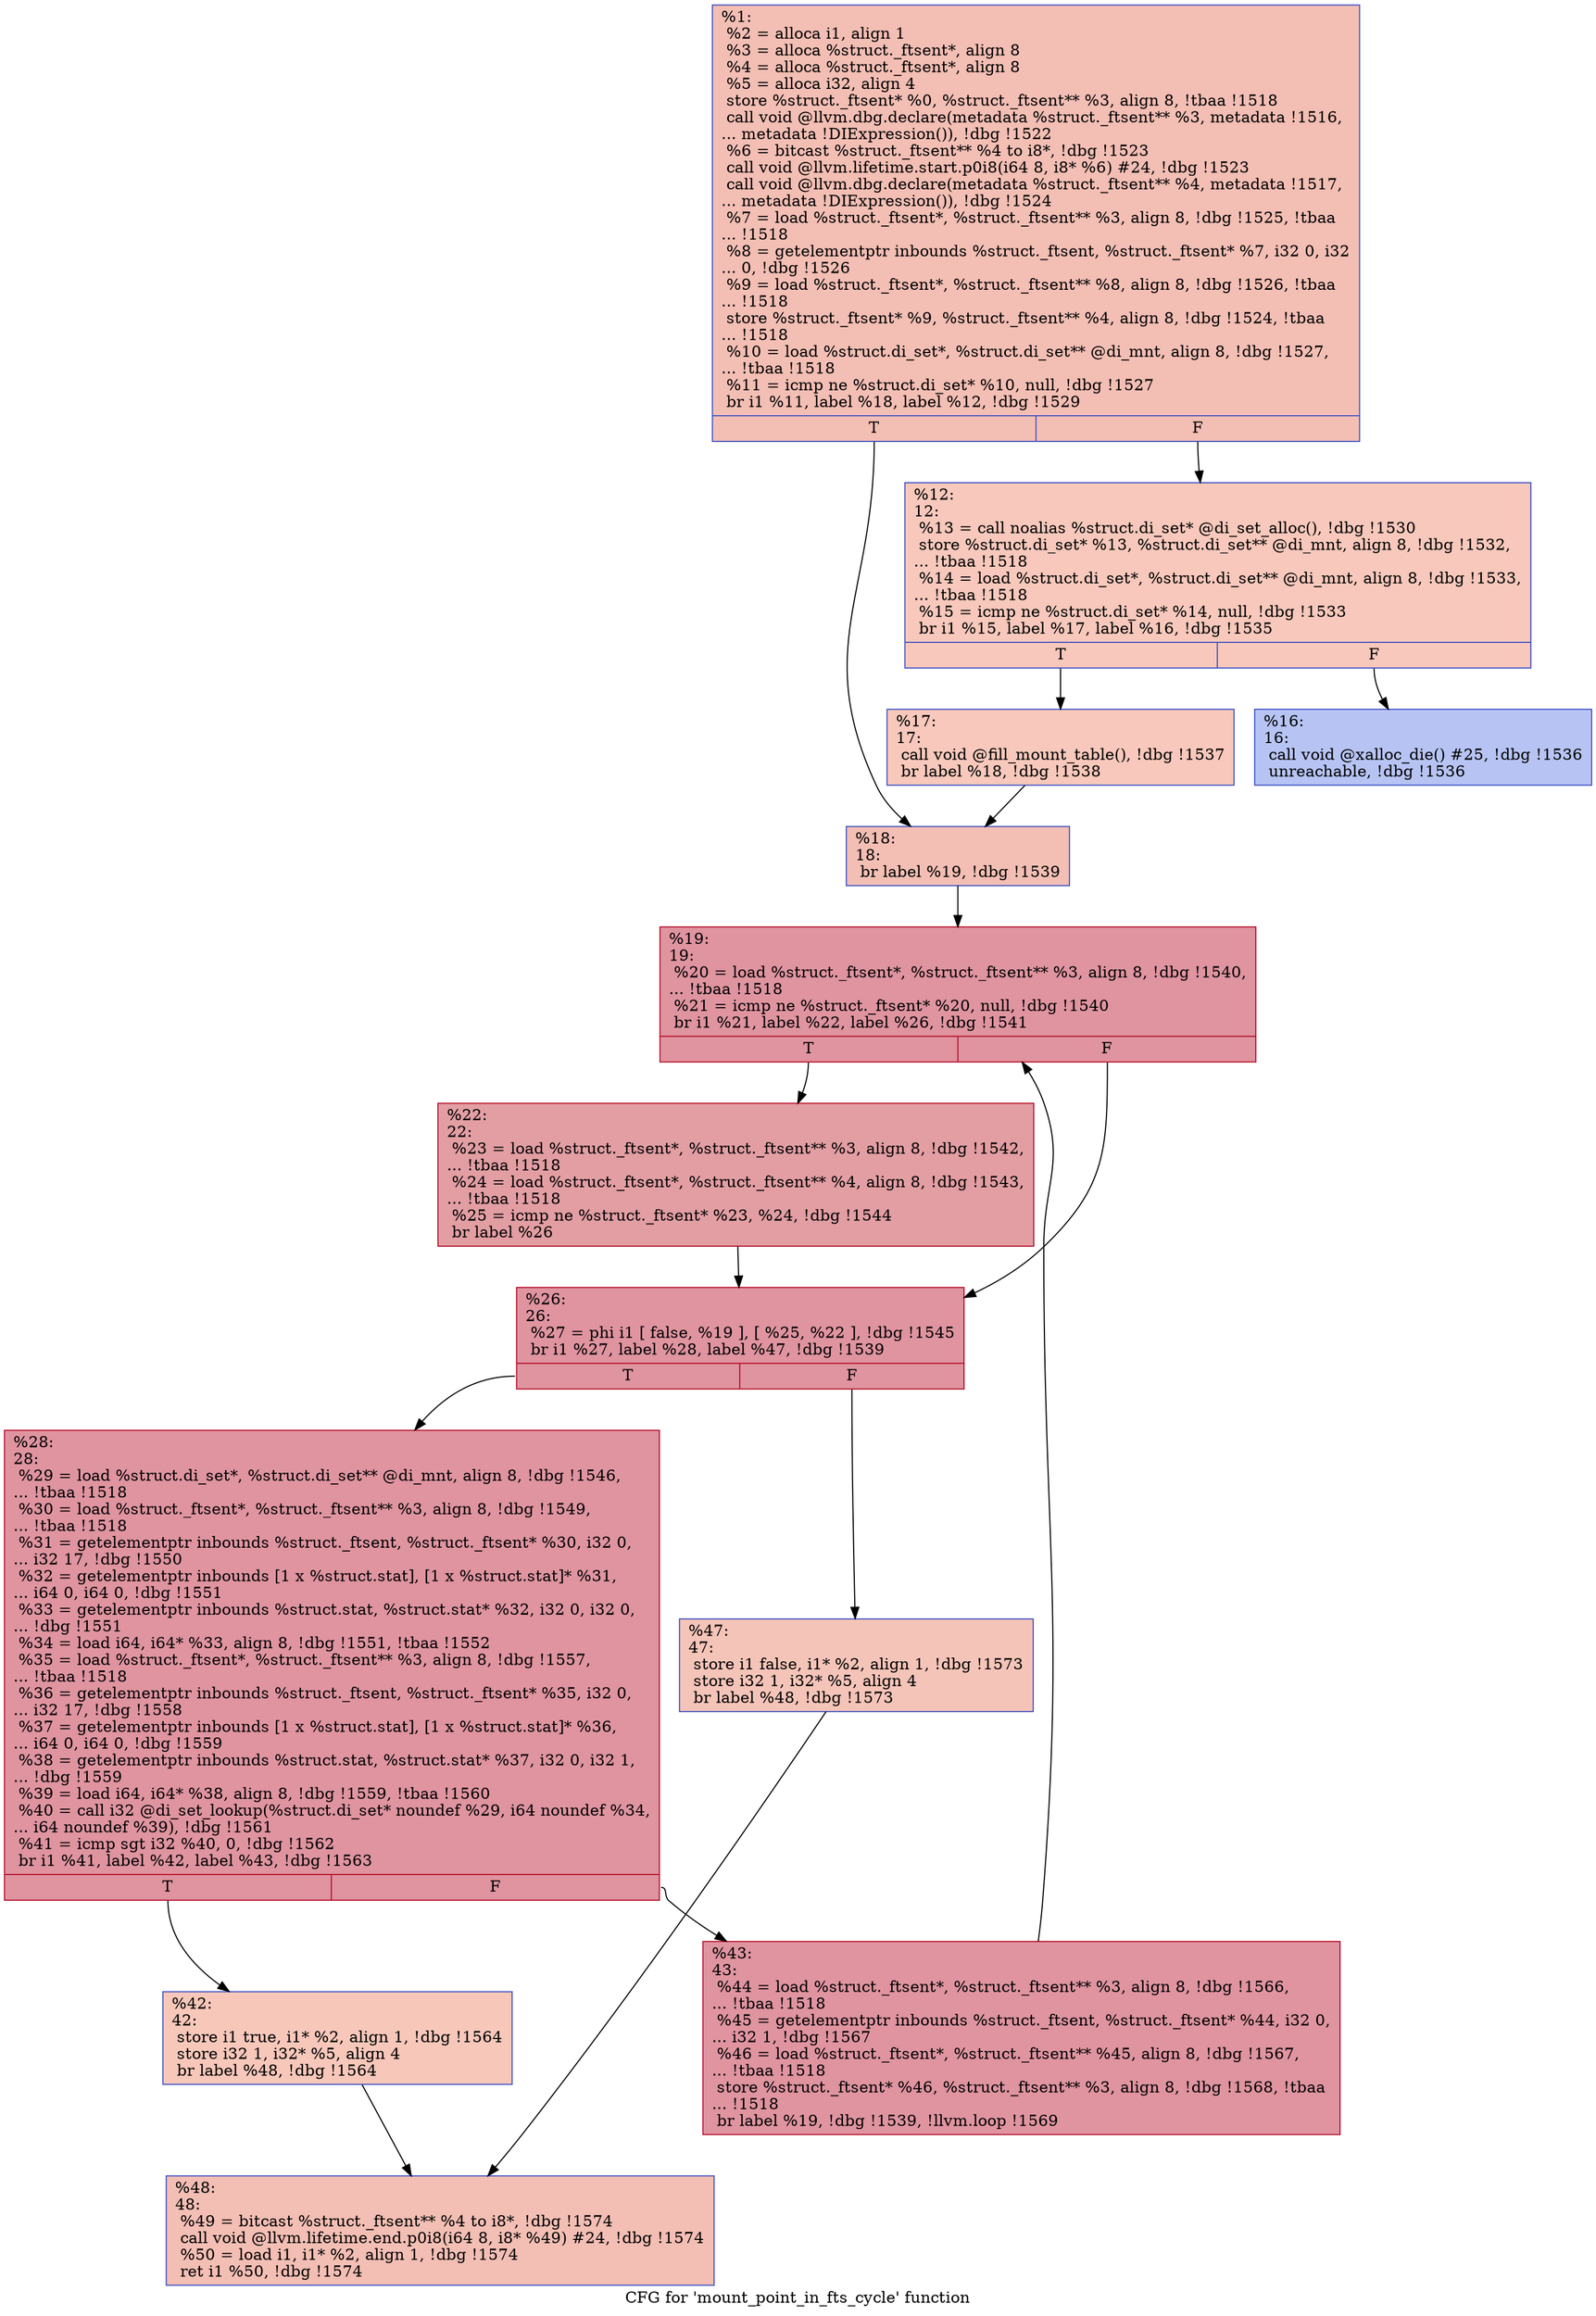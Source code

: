 digraph "CFG for 'mount_point_in_fts_cycle' function" {
	label="CFG for 'mount_point_in_fts_cycle' function";

	Node0x23960c0 [shape=record,color="#3d50c3ff", style=filled, fillcolor="#e36c5570",label="{%1:\l  %2 = alloca i1, align 1\l  %3 = alloca %struct._ftsent*, align 8\l  %4 = alloca %struct._ftsent*, align 8\l  %5 = alloca i32, align 4\l  store %struct._ftsent* %0, %struct._ftsent** %3, align 8, !tbaa !1518\l  call void @llvm.dbg.declare(metadata %struct._ftsent** %3, metadata !1516,\l... metadata !DIExpression()), !dbg !1522\l  %6 = bitcast %struct._ftsent** %4 to i8*, !dbg !1523\l  call void @llvm.lifetime.start.p0i8(i64 8, i8* %6) #24, !dbg !1523\l  call void @llvm.dbg.declare(metadata %struct._ftsent** %4, metadata !1517,\l... metadata !DIExpression()), !dbg !1524\l  %7 = load %struct._ftsent*, %struct._ftsent** %3, align 8, !dbg !1525, !tbaa\l... !1518\l  %8 = getelementptr inbounds %struct._ftsent, %struct._ftsent* %7, i32 0, i32\l... 0, !dbg !1526\l  %9 = load %struct._ftsent*, %struct._ftsent** %8, align 8, !dbg !1526, !tbaa\l... !1518\l  store %struct._ftsent* %9, %struct._ftsent** %4, align 8, !dbg !1524, !tbaa\l... !1518\l  %10 = load %struct.di_set*, %struct.di_set** @di_mnt, align 8, !dbg !1527,\l... !tbaa !1518\l  %11 = icmp ne %struct.di_set* %10, null, !dbg !1527\l  br i1 %11, label %18, label %12, !dbg !1529\l|{<s0>T|<s1>F}}"];
	Node0x23960c0:s0 -> Node0x2396270;
	Node0x23960c0:s1 -> Node0x2396180;
	Node0x2396180 [shape=record,color="#3d50c3ff", style=filled, fillcolor="#ed836670",label="{%12:\l12:                                               \l  %13 = call noalias %struct.di_set* @di_set_alloc(), !dbg !1530\l  store %struct.di_set* %13, %struct.di_set** @di_mnt, align 8, !dbg !1532,\l... !tbaa !1518\l  %14 = load %struct.di_set*, %struct.di_set** @di_mnt, align 8, !dbg !1533,\l... !tbaa !1518\l  %15 = icmp ne %struct.di_set* %14, null, !dbg !1533\l  br i1 %15, label %17, label %16, !dbg !1535\l|{<s0>T|<s1>F}}"];
	Node0x2396180:s0 -> Node0x2396220;
	Node0x2396180:s1 -> Node0x23961d0;
	Node0x23961d0 [shape=record,color="#3d50c3ff", style=filled, fillcolor="#5b7ae570",label="{%16:\l16:                                               \l  call void @xalloc_die() #25, !dbg !1536\l  unreachable, !dbg !1536\l}"];
	Node0x2396220 [shape=record,color="#3d50c3ff", style=filled, fillcolor="#ed836670",label="{%17:\l17:                                               \l  call void @fill_mount_table(), !dbg !1537\l  br label %18, !dbg !1538\l}"];
	Node0x2396220 -> Node0x2396270;
	Node0x2396270 [shape=record,color="#3d50c3ff", style=filled, fillcolor="#e36c5570",label="{%18:\l18:                                               \l  br label %19, !dbg !1539\l}"];
	Node0x2396270 -> Node0x23962c0;
	Node0x23962c0 [shape=record,color="#b70d28ff", style=filled, fillcolor="#b70d2870",label="{%19:\l19:                                               \l  %20 = load %struct._ftsent*, %struct._ftsent** %3, align 8, !dbg !1540,\l... !tbaa !1518\l  %21 = icmp ne %struct._ftsent* %20, null, !dbg !1540\l  br i1 %21, label %22, label %26, !dbg !1541\l|{<s0>T|<s1>F}}"];
	Node0x23962c0:s0 -> Node0x2396310;
	Node0x23962c0:s1 -> Node0x2396360;
	Node0x2396310 [shape=record,color="#b70d28ff", style=filled, fillcolor="#be242e70",label="{%22:\l22:                                               \l  %23 = load %struct._ftsent*, %struct._ftsent** %3, align 8, !dbg !1542,\l... !tbaa !1518\l  %24 = load %struct._ftsent*, %struct._ftsent** %4, align 8, !dbg !1543,\l... !tbaa !1518\l  %25 = icmp ne %struct._ftsent* %23, %24, !dbg !1544\l  br label %26\l}"];
	Node0x2396310 -> Node0x2396360;
	Node0x2396360 [shape=record,color="#b70d28ff", style=filled, fillcolor="#b70d2870",label="{%26:\l26:                                               \l  %27 = phi i1 [ false, %19 ], [ %25, %22 ], !dbg !1545\l  br i1 %27, label %28, label %47, !dbg !1539\l|{<s0>T|<s1>F}}"];
	Node0x2396360:s0 -> Node0x23963b0;
	Node0x2396360:s1 -> Node0x23964a0;
	Node0x23963b0 [shape=record,color="#b70d28ff", style=filled, fillcolor="#b70d2870",label="{%28:\l28:                                               \l  %29 = load %struct.di_set*, %struct.di_set** @di_mnt, align 8, !dbg !1546,\l... !tbaa !1518\l  %30 = load %struct._ftsent*, %struct._ftsent** %3, align 8, !dbg !1549,\l... !tbaa !1518\l  %31 = getelementptr inbounds %struct._ftsent, %struct._ftsent* %30, i32 0,\l... i32 17, !dbg !1550\l  %32 = getelementptr inbounds [1 x %struct.stat], [1 x %struct.stat]* %31,\l... i64 0, i64 0, !dbg !1551\l  %33 = getelementptr inbounds %struct.stat, %struct.stat* %32, i32 0, i32 0,\l... !dbg !1551\l  %34 = load i64, i64* %33, align 8, !dbg !1551, !tbaa !1552\l  %35 = load %struct._ftsent*, %struct._ftsent** %3, align 8, !dbg !1557,\l... !tbaa !1518\l  %36 = getelementptr inbounds %struct._ftsent, %struct._ftsent* %35, i32 0,\l... i32 17, !dbg !1558\l  %37 = getelementptr inbounds [1 x %struct.stat], [1 x %struct.stat]* %36,\l... i64 0, i64 0, !dbg !1559\l  %38 = getelementptr inbounds %struct.stat, %struct.stat* %37, i32 0, i32 1,\l... !dbg !1559\l  %39 = load i64, i64* %38, align 8, !dbg !1559, !tbaa !1560\l  %40 = call i32 @di_set_lookup(%struct.di_set* noundef %29, i64 noundef %34,\l... i64 noundef %39), !dbg !1561\l  %41 = icmp sgt i32 %40, 0, !dbg !1562\l  br i1 %41, label %42, label %43, !dbg !1563\l|{<s0>T|<s1>F}}"];
	Node0x23963b0:s0 -> Node0x2396400;
	Node0x23963b0:s1 -> Node0x2396450;
	Node0x2396400 [shape=record,color="#3d50c3ff", style=filled, fillcolor="#ec7f6370",label="{%42:\l42:                                               \l  store i1 true, i1* %2, align 1, !dbg !1564\l  store i32 1, i32* %5, align 4\l  br label %48, !dbg !1564\l}"];
	Node0x2396400 -> Node0x23964f0;
	Node0x2396450 [shape=record,color="#b70d28ff", style=filled, fillcolor="#b70d2870",label="{%43:\l43:                                               \l  %44 = load %struct._ftsent*, %struct._ftsent** %3, align 8, !dbg !1566,\l... !tbaa !1518\l  %45 = getelementptr inbounds %struct._ftsent, %struct._ftsent* %44, i32 0,\l... i32 1, !dbg !1567\l  %46 = load %struct._ftsent*, %struct._ftsent** %45, align 8, !dbg !1567,\l... !tbaa !1518\l  store %struct._ftsent* %46, %struct._ftsent** %3, align 8, !dbg !1568, !tbaa\l... !1518\l  br label %19, !dbg !1539, !llvm.loop !1569\l}"];
	Node0x2396450 -> Node0x23962c0;
	Node0x23964a0 [shape=record,color="#3d50c3ff", style=filled, fillcolor="#e97a5f70",label="{%47:\l47:                                               \l  store i1 false, i1* %2, align 1, !dbg !1573\l  store i32 1, i32* %5, align 4\l  br label %48, !dbg !1573\l}"];
	Node0x23964a0 -> Node0x23964f0;
	Node0x23964f0 [shape=record,color="#3d50c3ff", style=filled, fillcolor="#e36c5570",label="{%48:\l48:                                               \l  %49 = bitcast %struct._ftsent** %4 to i8*, !dbg !1574\l  call void @llvm.lifetime.end.p0i8(i64 8, i8* %49) #24, !dbg !1574\l  %50 = load i1, i1* %2, align 1, !dbg !1574\l  ret i1 %50, !dbg !1574\l}"];
}
